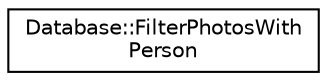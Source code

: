 digraph "Graphical Class Hierarchy"
{
 // LATEX_PDF_SIZE
  edge [fontname="Helvetica",fontsize="10",labelfontname="Helvetica",labelfontsize="10"];
  node [fontname="Helvetica",fontsize="10",shape=record];
  rankdir="LR";
  Node0 [label="Database::FilterPhotosWith\lPerson",height=0.2,width=0.4,color="black", fillcolor="white", style="filled",URL="$struct_database_1_1_filter_photos_with_person.html",tooltip=" "];
}
